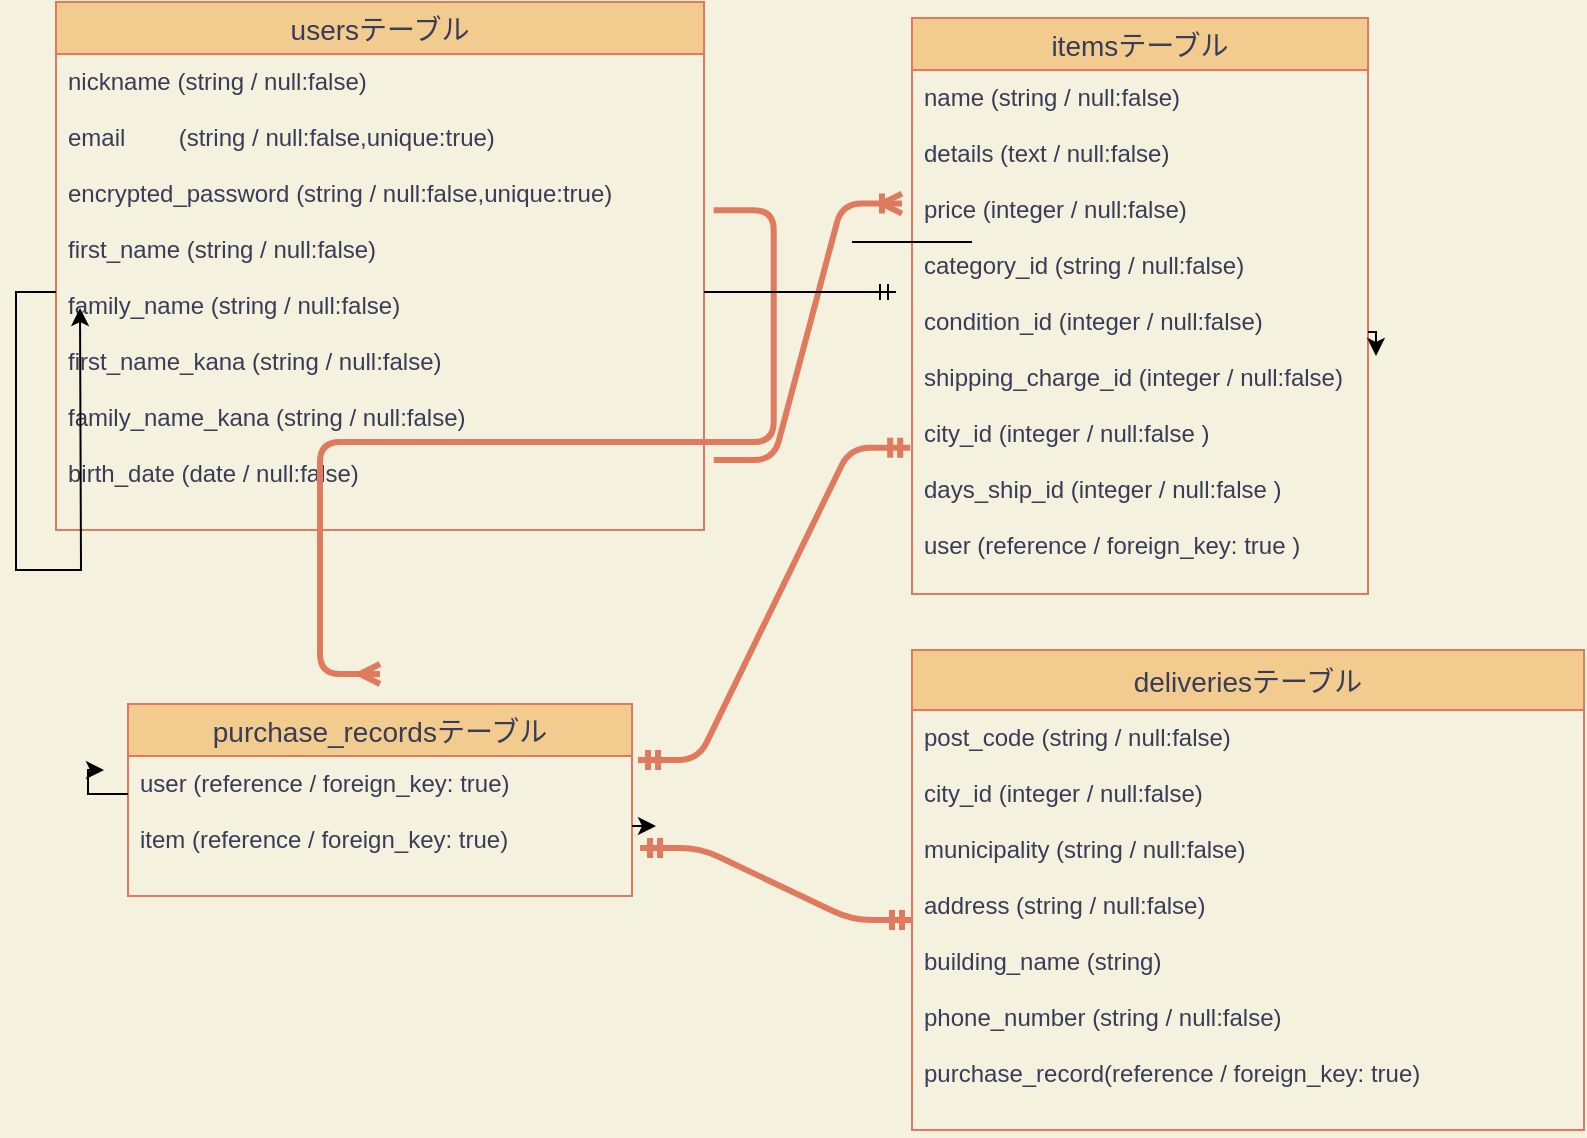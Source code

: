 <mxfile>
    <diagram id="Vfl8BwKdOU-0nrbI-BSE" name="ページ1">
        <mxGraphModel dx="1246" dy="680" grid="1" gridSize="12" guides="1" tooltips="1" connect="1" arrows="1" fold="1" page="0" pageScale="1" pageWidth="827" pageHeight="1169" background="#F4F1DE" math="0" shadow="0">
            <root>
                <mxCell id="0"/>
                <mxCell id="1" parent="0"/>
                <mxCell id="2" value="purchase_recordsテーブル" style="swimlane;fontStyle=0;childLayout=stackLayout;horizontal=1;startSize=26;horizontalStack=0;resizeParent=1;resizeParentMax=0;resizeLast=0;collapsible=1;marginBottom=0;align=center;fontSize=14;fillColor=#F2CC8F;strokeColor=#E07A5F;fontColor=#393C56;" parent="1" vertex="1">
                    <mxGeometry x="48" y="363" width="252" height="96" as="geometry"/>
                </mxCell>
                <mxCell id="3" value="user (reference / foreign_key: true)&#10;&#10;item (reference / foreign_key: true)" style="text;strokeColor=none;fillColor=none;spacingLeft=4;spacingRight=4;overflow=hidden;rotatable=0;points=[[0,0.5],[1,0.5]];portConstraint=eastwest;fontSize=12;fontColor=#393C56;" parent="2" vertex="1">
                    <mxGeometry y="26" width="252" height="70" as="geometry"/>
                </mxCell>
                <mxCell id="10" value="deliveriesテーブル" style="swimlane;fontStyle=0;childLayout=stackLayout;horizontal=1;startSize=30;horizontalStack=0;resizeParent=1;resizeParentMax=0;resizeLast=0;collapsible=1;marginBottom=0;align=center;fontSize=14;fillColor=#F2CC8F;strokeColor=#E07A5F;fontColor=#393C56;" parent="1" vertex="1">
                    <mxGeometry x="440" y="336" width="336" height="240" as="geometry"/>
                </mxCell>
                <mxCell id="12" value="post_code (string / null:false)&#10;&#10;city_id (integer / null:false)&#10;&#10;municipality (string / null:false)&#10;&#10;address (string / null:false)&#10;&#10;building_name (string)&#10;&#10;phone_number (string / null:false)&#10;&#10;purchase_record(reference / foreign_key: true)" style="text;strokeColor=none;fillColor=none;spacingLeft=4;spacingRight=4;overflow=hidden;rotatable=0;points=[[0,0.5],[1,0.5]];portConstraint=eastwest;fontSize=12;fontColor=#393C56;" parent="10" vertex="1">
                    <mxGeometry y="30" width="336" height="210" as="geometry"/>
                </mxCell>
                <mxCell id="14" value="itemsテーブル" style="swimlane;fontStyle=0;childLayout=stackLayout;horizontal=1;startSize=26;horizontalStack=0;resizeParent=1;resizeParentMax=0;resizeLast=0;collapsible=1;marginBottom=0;align=center;fontSize=14;fillColor=#F2CC8F;strokeColor=#E07A5F;fontColor=#393C56;" parent="1" vertex="1">
                    <mxGeometry x="440" y="20" width="228" height="288" as="geometry"/>
                </mxCell>
                <mxCell id="29" style="edgeStyle=orthogonalEdgeStyle;rounded=0;orthogonalLoop=1;jettySize=auto;html=1;exitX=1;exitY=0.5;exitDx=0;exitDy=0;labelBackgroundColor=#F4F1DE;strokeColor=#E07A5F;fontColor=#393C56;" parent="14" source="15" target="15" edge="1">
                    <mxGeometry relative="1" as="geometry"/>
                </mxCell>
                <mxCell id="15" value="name (string / null:false)&#10;&#10;details (text / null:false)&#10;&#10;price (integer / null:false)&#10;&#10;category_id (string / null:false)&#10;&#10;condition_id (integer / null:false)&#10;&#10;shipping_charge_id (integer / null:false)&#10;&#10;city_id (integer / null:false )&#10;&#10;days_ship_id (integer / null:false )&#10;&#10;user (reference / foreign_key: true )" style="text;strokeColor=none;fillColor=none;spacingLeft=4;spacingRight=4;overflow=hidden;rotatable=0;points=[[0,0.5],[1,0.5]];portConstraint=eastwest;fontSize=12;fontColor=#393C56;" parent="14" vertex="1">
                    <mxGeometry y="26" width="228" height="262" as="geometry"/>
                </mxCell>
                <object label="usersテーブル" id="18">
                    <mxCell style="swimlane;fontStyle=0;childLayout=stackLayout;horizontal=1;startSize=26;horizontalStack=0;resizeParent=1;resizeParentMax=0;resizeLast=0;collapsible=1;marginBottom=0;align=center;fontSize=14;fillColor=#F2CC8F;strokeColor=#E07A5F;fontColor=#393C56;" parent="1" vertex="1">
                        <mxGeometry x="12" y="12" width="324" height="264" as="geometry">
                            <mxRectangle x="110" y="60" width="50" height="26" as="alternateBounds"/>
                        </mxGeometry>
                    </mxCell>
                </object>
                <mxCell id="19" value="nickname (string / null:false)&#10;&#10;email        (string / null:false,unique:true)&#10;&#10;encrypted_password (string / null:false,unique:true)&#10;&#10;first_name (string / null:false)&#10;&#10;family_name (string / null:false)&#10;&#10;first_name_kana (string / null:false)&#10;&#10;family_name_kana (string / null:false)&#10;&#10;birth_date (date / null:false)&#10;&#10;" style="text;strokeColor=none;fillColor=none;spacingLeft=4;spacingRight=4;overflow=hidden;rotatable=0;points=[[0,0.5],[1,0.5]];portConstraint=eastwest;fontSize=12;fontColor=#393C56;" parent="18" vertex="1">
                    <mxGeometry y="26" width="324" height="238" as="geometry"/>
                </mxCell>
                <mxCell id="43" value="" style="line;strokeWidth=1;rotatable=0;dashed=0;labelPosition=right;align=left;verticalAlign=middle;spacingTop=0;spacingLeft=6;points=[];portConstraint=eastwest;" parent="1" vertex="1">
                    <mxGeometry x="410" y="127" width="60" height="10" as="geometry"/>
                </mxCell>
                <mxCell id="50" value="" style="edgeStyle=entityRelationEdgeStyle;fontSize=12;html=1;endArrow=ERmandOne;startArrow=ERmandOne;strokeColor=#E07A5F;strokeWidth=3;fillColor=#F2CC8F;entryX=-0.004;entryY=0.721;entryDx=0;entryDy=0;entryPerimeter=0;exitX=1.012;exitY=0.029;exitDx=0;exitDy=0;exitPerimeter=0;" parent="1" source="3" target="15" edge="1">
                    <mxGeometry width="100" height="100" relative="1" as="geometry">
                        <mxPoint x="288" y="466" as="sourcePoint"/>
                        <mxPoint x="372" y="348" as="targetPoint"/>
                    </mxGeometry>
                </mxCell>
                <mxCell id="52" value="" style="edgeStyle=entityRelationEdgeStyle;fontSize=12;html=1;endArrow=ERoneToMany;strokeColor=#E07A5F;strokeWidth=3;fillColor=#F2CC8F;entryX=-0.022;entryY=0.255;entryDx=0;entryDy=0;entryPerimeter=0;exitX=1.015;exitY=0.853;exitDx=0;exitDy=0;exitPerimeter=0;" parent="1" source="19" target="15" edge="1">
                    <mxGeometry width="100" height="100" relative="1" as="geometry">
                        <mxPoint x="372" y="199" as="sourcePoint"/>
                        <mxPoint x="432" y="100" as="targetPoint"/>
                    </mxGeometry>
                </mxCell>
                <mxCell id="55" value="" style="edgeStyle=entityRelationEdgeStyle;fontSize=12;html=1;endArrow=ERmandOne;startArrow=ERmandOne;strokeColor=#E07A5F;strokeWidth=3;fillColor=#F2CC8F;entryX=0;entryY=0.5;entryDx=0;entryDy=0;exitX=1.016;exitY=0.657;exitDx=0;exitDy=0;exitPerimeter=0;" parent="1" source="3" target="12" edge="1">
                    <mxGeometry width="100" height="100" relative="1" as="geometry">
                        <mxPoint x="288" y="505" as="sourcePoint"/>
                        <mxPoint x="440.004" y="250.004" as="targetPoint"/>
                    </mxGeometry>
                </mxCell>
                <mxCell id="56" value="" style="edgeStyle=entityRelationEdgeStyle;fontSize=12;html=1;endArrow=ERmany;strokeColor=#E07A5F;strokeWidth=3;fillColor=#F2CC8F;exitX=1.015;exitY=0.328;exitDx=0;exitDy=0;exitPerimeter=0;endFill=0;" parent="1" edge="1" source="19">
                    <mxGeometry width="100" height="100" relative="1" as="geometry">
                        <mxPoint x="348" y="168" as="sourcePoint"/>
                        <mxPoint x="174" y="348" as="targetPoint"/>
                    </mxGeometry>
                </mxCell>
                <mxCell id="58" style="edgeStyle=orthogonalEdgeStyle;rounded=0;orthogonalLoop=1;jettySize=auto;html=1;" parent="1" source="19" edge="1">
                    <mxGeometry relative="1" as="geometry">
                        <mxPoint x="24" y="165" as="targetPoint"/>
                    </mxGeometry>
                </mxCell>
                <mxCell id="59" style="edgeStyle=orthogonalEdgeStyle;rounded=0;orthogonalLoop=1;jettySize=auto;html=1;exitX=1;exitY=0.5;exitDx=0;exitDy=0;" parent="1" source="3" edge="1">
                    <mxGeometry relative="1" as="geometry">
                        <mxPoint x="312" y="424" as="targetPoint"/>
                    </mxGeometry>
                </mxCell>
                <mxCell id="60" style="edgeStyle=orthogonalEdgeStyle;rounded=0;orthogonalLoop=1;jettySize=auto;html=1;exitX=1;exitY=0.5;exitDx=0;exitDy=0;" parent="1" source="15" edge="1">
                    <mxGeometry relative="1" as="geometry">
                        <mxPoint x="672" y="189" as="targetPoint"/>
                    </mxGeometry>
                </mxCell>
                <mxCell id="61" style="edgeStyle=orthogonalEdgeStyle;rounded=0;orthogonalLoop=1;jettySize=auto;html=1;" edge="1" parent="1" source="3">
                    <mxGeometry relative="1" as="geometry">
                        <mxPoint x="36" y="396" as="targetPoint"/>
                        <Array as="points">
                            <mxPoint x="28" y="408"/>
                            <mxPoint x="28" y="396"/>
                        </Array>
                    </mxGeometry>
                </mxCell>
                <mxCell id="67" style="edgeStyle=orthogonalEdgeStyle;rounded=0;orthogonalLoop=1;jettySize=auto;html=1;exitX=1;exitY=0.5;exitDx=0;exitDy=0;endArrow=ERmandOne;endFill=0;" edge="1" parent="1" source="19">
                    <mxGeometry relative="1" as="geometry">
                        <mxPoint x="432" y="157" as="targetPoint"/>
                    </mxGeometry>
                </mxCell>
            </root>
        </mxGraphModel>
    </diagram>
</mxfile>